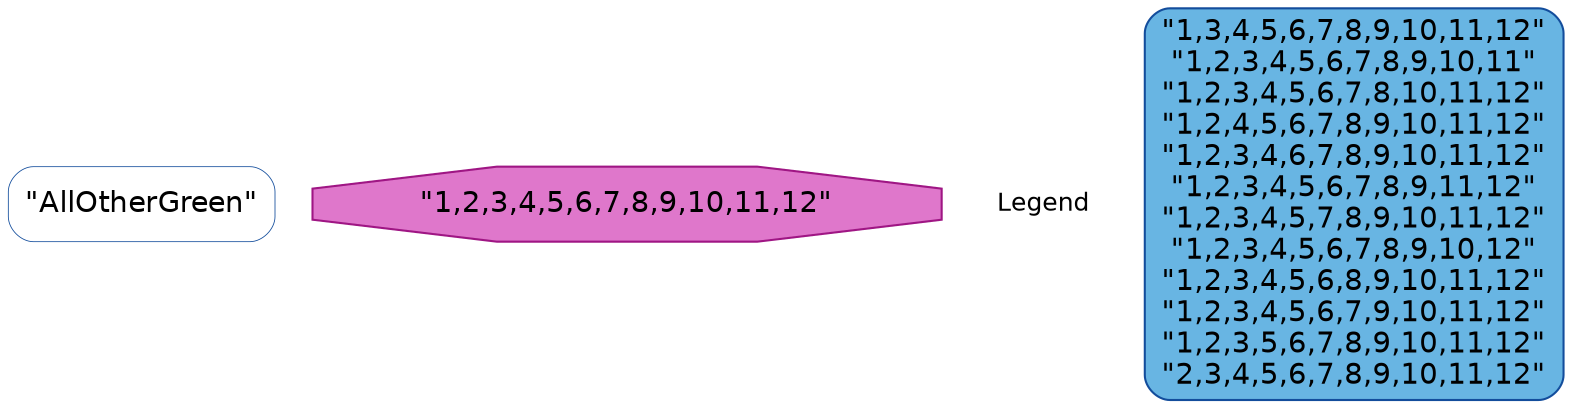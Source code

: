 
        graph{
            n0 [style=rounded, color="#134d9c", penwidth=0.4, fontname="Helvetica", shape=box, label="\"AllOtherGreen\""]
n1 [color="#9f1684", fontname="Helvetica", style=filled, fillcolor="#df77cb", shape=octagon, label="\"1,2,3,4,5,6,7,8,9,10,11,12\""]
n2 [fillcolor=white, fontname="Helvetica", style="rounded,filled", shape=plaintext, color=black, fontsize=12, label="Legend"]
n3 [color="#134d9c", fillcolor="#68b5e3", fontname="Helvetica", style="rounded,filled", shape=box, label="\"1,3,4,5,6,7,8,9,10,11,12\"\n\"1,2,3,4,5,6,7,8,9,10,11\"\n\"1,2,3,4,5,6,7,8,10,11,12\"\n\"1,2,4,5,6,7,8,9,10,11,12\"\n\"1,2,3,4,6,7,8,9,10,11,12\"\n\"1,2,3,4,5,6,7,8,9,11,12\"\n\"1,2,3,4,5,7,8,9,10,11,12\"\n\"1,2,3,4,5,6,7,8,9,10,12\"\n\"1,2,3,4,5,6,8,9,10,11,12\"\n\"1,2,3,4,5,6,7,9,10,11,12\"\n\"1,2,3,5,6,7,8,9,10,11,12\"\n\"2,3,4,5,6,7,8,9,10,11,12\""]

        }
        